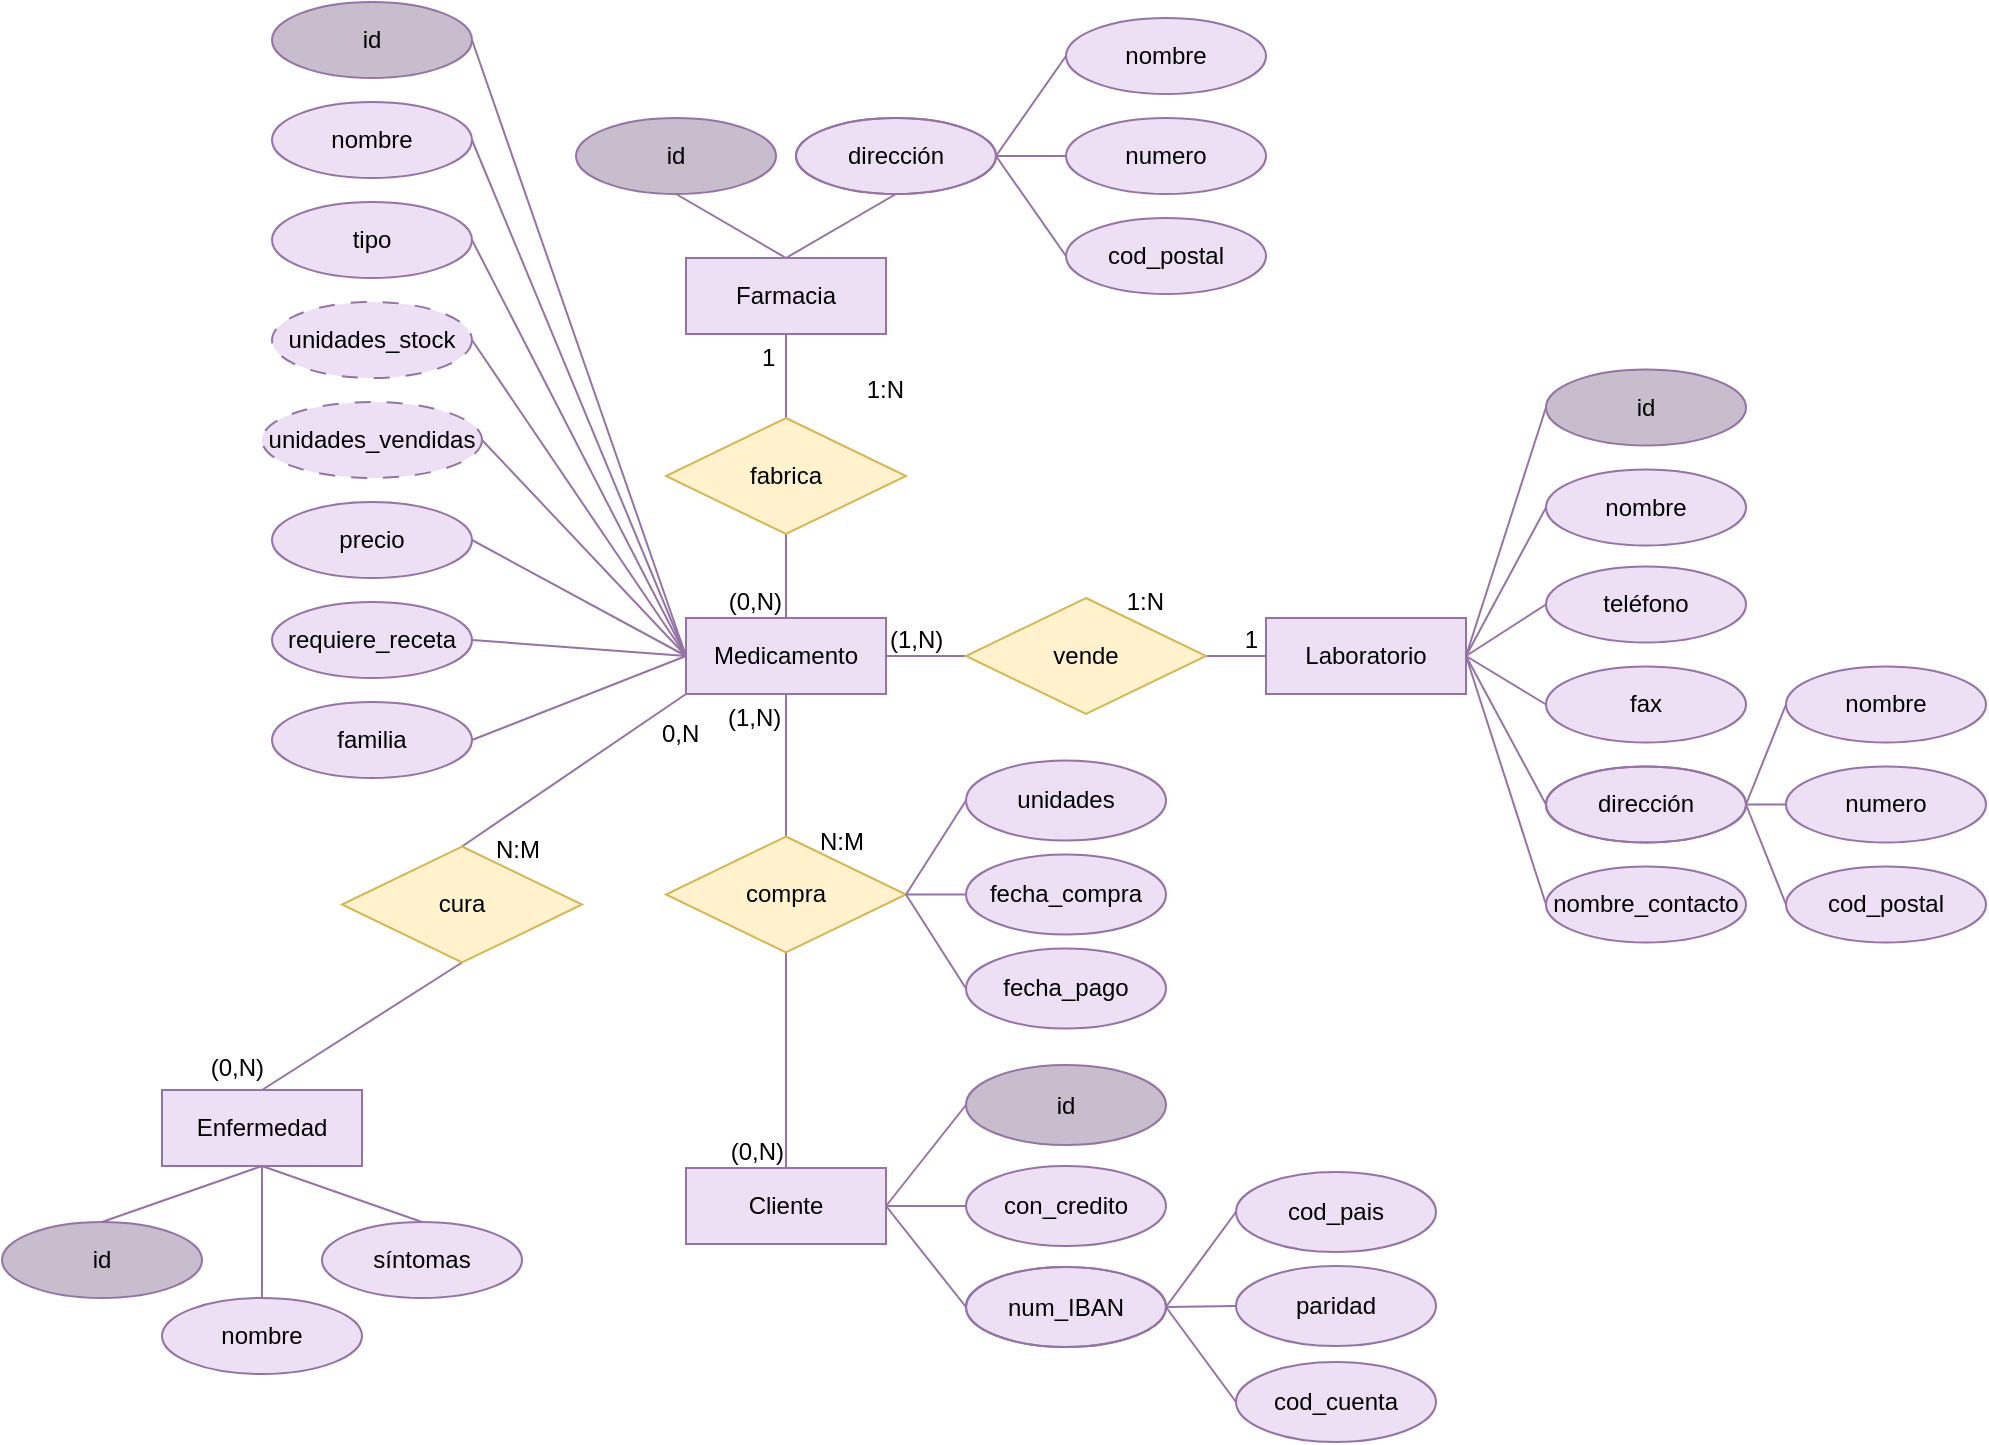 <mxfile version="28.1.2">
  <diagram name="Page-1" id="bK-8RyBisptcYDfP-3sL">
    <mxGraphModel dx="1188" dy="701" grid="1" gridSize="10" guides="1" tooltips="1" connect="1" arrows="1" fold="1" page="1" pageScale="1" pageWidth="1169" pageHeight="827" math="0" shadow="0">
      <root>
        <mxCell id="0" />
        <mxCell id="1" parent="0" />
        <mxCell id="WXJnhD6GPRWwHJao-meW-1" value="Medicamento" style="whiteSpace=wrap;html=1;align=center;fillColor=#EDE0F4;strokeColor=#9673a6;" parent="1" vertex="1">
          <mxGeometry x="352" y="358" width="100" height="38" as="geometry" />
        </mxCell>
        <mxCell id="WXJnhD6GPRWwHJao-meW-2" value="id" style="ellipse;whiteSpace=wrap;html=1;align=center;fillColor=#C8BDCD;strokeColor=#9673a6;" parent="1" vertex="1">
          <mxGeometry x="145" y="50" width="100" height="38" as="geometry" />
        </mxCell>
        <mxCell id="WXJnhD6GPRWwHJao-meW-3" value="nombre" style="ellipse;whiteSpace=wrap;html=1;align=center;fillColor=#EDE0F4;strokeColor=#9673a6;" parent="1" vertex="1">
          <mxGeometry x="145" y="100" width="100" height="38" as="geometry" />
        </mxCell>
        <mxCell id="WXJnhD6GPRWwHJao-meW-4" value="familia" style="ellipse;whiteSpace=wrap;html=1;align=center;fillColor=#EDE0F4;strokeColor=#9673a6;" parent="1" vertex="1">
          <mxGeometry x="145" y="400" width="100" height="38" as="geometry" />
        </mxCell>
        <mxCell id="WXJnhD6GPRWwHJao-meW-5" value="requiere_receta" style="ellipse;whiteSpace=wrap;html=1;align=center;fillColor=#EDE0F4;strokeColor=#9673a6;" parent="1" vertex="1">
          <mxGeometry x="145" y="350" width="100" height="38" as="geometry" />
        </mxCell>
        <mxCell id="WXJnhD6GPRWwHJao-meW-6" value="precio" style="ellipse;whiteSpace=wrap;html=1;align=center;fillColor=#EDE0F4;strokeColor=#9673a6;" parent="1" vertex="1">
          <mxGeometry x="145" y="300" width="100" height="38" as="geometry" />
        </mxCell>
        <mxCell id="WXJnhD6GPRWwHJao-meW-7" value="unidades_vendidas" style="ellipse;whiteSpace=wrap;html=1;align=center;fillColor=#EDE0F4;strokeColor=#9673a6;dashed=1;dashPattern=8 8;" parent="1" vertex="1">
          <mxGeometry x="140" y="250" width="110" height="38" as="geometry" />
        </mxCell>
        <mxCell id="WXJnhD6GPRWwHJao-meW-8" value="unidades_stock" style="ellipse;whiteSpace=wrap;html=1;align=center;dashed=1;dashPattern=8 8;fillColor=#EDE0F4;strokeColor=#9673a6;" parent="1" vertex="1">
          <mxGeometry x="145" y="200" width="100" height="38" as="geometry" />
        </mxCell>
        <mxCell id="WXJnhD6GPRWwHJao-meW-9" value="tipo" style="ellipse;whiteSpace=wrap;html=1;align=center;fillColor=#EDE0F4;strokeColor=#9673a6;" parent="1" vertex="1">
          <mxGeometry x="145" y="150" width="100" height="38" as="geometry" />
        </mxCell>
        <mxCell id="WXJnhD6GPRWwHJao-meW-11" value="" style="endArrow=none;html=1;rounded=0;entryX=0;entryY=0.5;entryDx=0;entryDy=0;exitX=1;exitY=0.5;exitDx=0;exitDy=0;labelBorderColor=none;strokeColor=#9673A6;" parent="1" source="WXJnhD6GPRWwHJao-meW-2" target="WXJnhD6GPRWwHJao-meW-1" edge="1">
          <mxGeometry relative="1" as="geometry">
            <mxPoint x="302" y="218" as="sourcePoint" />
            <mxPoint x="462" y="218" as="targetPoint" />
          </mxGeometry>
        </mxCell>
        <mxCell id="WXJnhD6GPRWwHJao-meW-12" value="" style="endArrow=none;html=1;rounded=0;entryX=0;entryY=0.5;entryDx=0;entryDy=0;exitX=1;exitY=0.5;exitDx=0;exitDy=0;labelBorderColor=none;strokeColor=#9673A6;" parent="1" source="WXJnhD6GPRWwHJao-meW-3" target="WXJnhD6GPRWwHJao-meW-1" edge="1">
          <mxGeometry relative="1" as="geometry">
            <mxPoint x="292" y="248" as="sourcePoint" />
            <mxPoint x="342" y="408" as="targetPoint" />
          </mxGeometry>
        </mxCell>
        <mxCell id="WXJnhD6GPRWwHJao-meW-13" value="" style="endArrow=none;html=1;rounded=0;entryX=1;entryY=0.5;entryDx=0;entryDy=0;exitX=0;exitY=0.5;exitDx=0;exitDy=0;labelBorderColor=none;strokeColor=#9673A6;" parent="1" source="WXJnhD6GPRWwHJao-meW-1" target="WXJnhD6GPRWwHJao-meW-9" edge="1">
          <mxGeometry relative="1" as="geometry">
            <mxPoint x="332" y="498" as="sourcePoint" />
            <mxPoint x="412" y="648" as="targetPoint" />
          </mxGeometry>
        </mxCell>
        <mxCell id="WXJnhD6GPRWwHJao-meW-14" value="" style="endArrow=none;html=1;rounded=0;entryX=1;entryY=0.5;entryDx=0;entryDy=0;exitX=0;exitY=0.5;exitDx=0;exitDy=0;labelBorderColor=none;strokeColor=#9673A6;" parent="1" source="WXJnhD6GPRWwHJao-meW-1" target="WXJnhD6GPRWwHJao-meW-8" edge="1">
          <mxGeometry relative="1" as="geometry">
            <mxPoint x="332" y="508" as="sourcePoint" />
            <mxPoint x="412" y="658" as="targetPoint" />
          </mxGeometry>
        </mxCell>
        <mxCell id="WXJnhD6GPRWwHJao-meW-15" value="" style="endArrow=none;html=1;rounded=0;entryX=1;entryY=0.5;entryDx=0;entryDy=0;exitX=0;exitY=0.5;exitDx=0;exitDy=0;labelBorderColor=none;strokeColor=#9673A6;" parent="1" source="WXJnhD6GPRWwHJao-meW-1" target="WXJnhD6GPRWwHJao-meW-7" edge="1">
          <mxGeometry relative="1" as="geometry">
            <mxPoint x="332" y="518" as="sourcePoint" />
            <mxPoint x="412" y="668" as="targetPoint" />
          </mxGeometry>
        </mxCell>
        <mxCell id="WXJnhD6GPRWwHJao-meW-16" value="" style="endArrow=none;html=1;rounded=0;entryX=1;entryY=0.5;entryDx=0;entryDy=0;exitX=0;exitY=0.5;exitDx=0;exitDy=0;labelBorderColor=none;strokeColor=#9673A6;" parent="1" source="WXJnhD6GPRWwHJao-meW-1" target="WXJnhD6GPRWwHJao-meW-6" edge="1">
          <mxGeometry relative="1" as="geometry">
            <mxPoint x="332" y="528" as="sourcePoint" />
            <mxPoint x="412" y="678" as="targetPoint" />
          </mxGeometry>
        </mxCell>
        <mxCell id="WXJnhD6GPRWwHJao-meW-17" value="" style="endArrow=none;html=1;rounded=0;entryX=1;entryY=0.5;entryDx=0;entryDy=0;exitX=0;exitY=0.5;exitDx=0;exitDy=0;labelBorderColor=none;strokeColor=#9673A6;" parent="1" source="WXJnhD6GPRWwHJao-meW-1" target="WXJnhD6GPRWwHJao-meW-5" edge="1">
          <mxGeometry relative="1" as="geometry">
            <mxPoint x="332" y="538" as="sourcePoint" />
            <mxPoint x="412" y="688" as="targetPoint" />
          </mxGeometry>
        </mxCell>
        <mxCell id="WXJnhD6GPRWwHJao-meW-18" value="" style="endArrow=none;html=1;rounded=0;entryX=1;entryY=0.5;entryDx=0;entryDy=0;exitX=0;exitY=0.5;exitDx=0;exitDy=0;labelBorderColor=none;strokeColor=#9673A6;" parent="1" source="WXJnhD6GPRWwHJao-meW-1" target="WXJnhD6GPRWwHJao-meW-4" edge="1">
          <mxGeometry relative="1" as="geometry">
            <mxPoint x="332" y="548" as="sourcePoint" />
            <mxPoint x="412" y="698" as="targetPoint" />
          </mxGeometry>
        </mxCell>
        <mxCell id="WXJnhD6GPRWwHJao-meW-20" value="Laboratorio" style="whiteSpace=wrap;html=1;align=center;fillColor=#EDE0F4;strokeColor=#9673a6;" parent="1" vertex="1">
          <mxGeometry x="642" y="358" width="100" height="38" as="geometry" />
        </mxCell>
        <mxCell id="WXJnhD6GPRWwHJao-meW-23" value="" style="endArrow=none;html=1;rounded=0;exitX=1;exitY=0.5;exitDx=0;exitDy=0;entryX=0;entryY=0.5;entryDx=0;entryDy=0;labelBorderColor=none;strokeColor=#9673A6;" parent="1" source="WXJnhD6GPRWwHJao-meW-26" target="WXJnhD6GPRWwHJao-meW-20" edge="1">
          <mxGeometry relative="1" as="geometry">
            <mxPoint x="482" y="418" as="sourcePoint" />
            <mxPoint x="642" y="418" as="targetPoint" />
          </mxGeometry>
        </mxCell>
        <mxCell id="WXJnhD6GPRWwHJao-meW-25" value="1" style="resizable=0;html=1;whiteSpace=wrap;align=right;verticalAlign=bottom;" parent="WXJnhD6GPRWwHJao-meW-23" connectable="0" vertex="1">
          <mxGeometry x="1" relative="1" as="geometry">
            <mxPoint x="-3" as="offset" />
          </mxGeometry>
        </mxCell>
        <mxCell id="WXJnhD6GPRWwHJao-meW-27" value="" style="endArrow=none;html=1;rounded=0;exitX=1;exitY=0.5;exitDx=0;exitDy=0;entryX=0;entryY=0.5;entryDx=0;entryDy=0;labelBorderColor=none;strokeColor=#9673A6;" parent="1" source="WXJnhD6GPRWwHJao-meW-1" target="WXJnhD6GPRWwHJao-meW-26" edge="1">
          <mxGeometry relative="1" as="geometry">
            <mxPoint x="452" y="378" as="sourcePoint" />
            <mxPoint x="642" y="378" as="targetPoint" />
          </mxGeometry>
        </mxCell>
        <mxCell id="WXJnhD6GPRWwHJao-meW-28" value="(1,N)" style="resizable=0;html=1;whiteSpace=wrap;align=left;verticalAlign=bottom;" parent="WXJnhD6GPRWwHJao-meW-27" connectable="0" vertex="1">
          <mxGeometry x="-1" relative="1" as="geometry" />
        </mxCell>
        <mxCell id="WXJnhD6GPRWwHJao-meW-26" value="vende" style="shape=rhombus;perimeter=rhombusPerimeter;whiteSpace=wrap;html=1;align=center;fillColor=#fff2cc;strokeColor=#d6b656;" parent="1" vertex="1">
          <mxGeometry x="492" y="348" width="120" height="58" as="geometry" />
        </mxCell>
        <mxCell id="WXJnhD6GPRWwHJao-meW-30" value="Farmacia" style="whiteSpace=wrap;html=1;align=center;fillColor=#EDE0F4;strokeColor=#9673a6;" parent="1" vertex="1">
          <mxGeometry x="352" y="178" width="100" height="38" as="geometry" />
        </mxCell>
        <mxCell id="WXJnhD6GPRWwHJao-meW-31" value="" style="endArrow=none;html=1;rounded=0;exitX=0.5;exitY=1;exitDx=0;exitDy=0;entryX=0.5;entryY=0;entryDx=0;entryDy=0;labelBorderColor=none;strokeColor=#9673A6;" parent="1" source="WXJnhD6GPRWwHJao-meW-34" target="WXJnhD6GPRWwHJao-meW-1" edge="1">
          <mxGeometry relative="1" as="geometry">
            <mxPoint x="382" y="368" as="sourcePoint" />
            <mxPoint x="542" y="368" as="targetPoint" />
          </mxGeometry>
        </mxCell>
        <mxCell id="WXJnhD6GPRWwHJao-meW-33" value="(0,N)" style="resizable=0;html=1;whiteSpace=wrap;align=right;verticalAlign=bottom;" parent="WXJnhD6GPRWwHJao-meW-31" connectable="0" vertex="1">
          <mxGeometry x="1" relative="1" as="geometry">
            <mxPoint x="-1" as="offset" />
          </mxGeometry>
        </mxCell>
        <mxCell id="WXJnhD6GPRWwHJao-meW-35" value="" style="endArrow=none;html=1;rounded=0;exitX=0.5;exitY=1;exitDx=0;exitDy=0;entryX=0.5;entryY=0;entryDx=0;entryDy=0;labelBorderColor=none;strokeColor=#9673A6;" parent="1" source="WXJnhD6GPRWwHJao-meW-30" target="WXJnhD6GPRWwHJao-meW-34" edge="1">
          <mxGeometry relative="1" as="geometry">
            <mxPoint x="402" y="178" as="sourcePoint" />
            <mxPoint x="402" y="358" as="targetPoint" />
          </mxGeometry>
        </mxCell>
        <mxCell id="WXJnhD6GPRWwHJao-meW-36" value="1" style="resizable=0;html=1;whiteSpace=wrap;align=left;verticalAlign=bottom;" parent="WXJnhD6GPRWwHJao-meW-35" connectable="0" vertex="1">
          <mxGeometry x="-1" relative="1" as="geometry">
            <mxPoint x="-14" y="20" as="offset" />
          </mxGeometry>
        </mxCell>
        <mxCell id="WXJnhD6GPRWwHJao-meW-34" value="fabrica" style="shape=rhombus;perimeter=rhombusPerimeter;whiteSpace=wrap;html=1;align=center;fillColor=#fff2cc;strokeColor=#d6b656;" parent="1" vertex="1">
          <mxGeometry x="342" y="258" width="120" height="58" as="geometry" />
        </mxCell>
        <mxCell id="WXJnhD6GPRWwHJao-meW-38" value="id" style="ellipse;whiteSpace=wrap;html=1;align=center;fillColor=#C8BDCD;strokeColor=#9673a6;" parent="1" vertex="1">
          <mxGeometry x="297" y="108" width="100" height="38" as="geometry" />
        </mxCell>
        <mxCell id="WXJnhD6GPRWwHJao-meW-39" value="" style="endArrow=none;html=1;rounded=0;exitX=0.5;exitY=1;exitDx=0;exitDy=0;entryX=0.5;entryY=0;entryDx=0;entryDy=0;labelBorderColor=none;strokeColor=#9673A6;" parent="1" source="WXJnhD6GPRWwHJao-meW-38" target="WXJnhD6GPRWwHJao-meW-30" edge="1">
          <mxGeometry relative="1" as="geometry">
            <mxPoint x="292" y="248" as="sourcePoint" />
            <mxPoint x="392" y="158" as="targetPoint" />
          </mxGeometry>
        </mxCell>
        <mxCell id="WXJnhD6GPRWwHJao-meW-41" value="dirección" style="ellipse;shape=doubleEllipse;margin=0;whiteSpace=wrap;html=1;align=center;fillColor=#EDE0F4;strokeColor=#9673a6;" parent="1" vertex="1">
          <mxGeometry x="407" y="108" width="100" height="38" as="geometry" />
        </mxCell>
        <mxCell id="WXJnhD6GPRWwHJao-meW-44" value="nombre" style="ellipse;whiteSpace=wrap;html=1;align=center;fillColor=#EDE0F4;strokeColor=#9673a6;" parent="1" vertex="1">
          <mxGeometry x="542" y="58" width="100" height="38" as="geometry" />
        </mxCell>
        <mxCell id="WXJnhD6GPRWwHJao-meW-45" value="numero" style="ellipse;whiteSpace=wrap;html=1;align=center;fillColor=#EDE0F4;strokeColor=#9673a6;" parent="1" vertex="1">
          <mxGeometry x="542" y="108" width="100" height="38" as="geometry" />
        </mxCell>
        <mxCell id="WXJnhD6GPRWwHJao-meW-46" value="cod_postal" style="ellipse;whiteSpace=wrap;html=1;align=center;fillColor=#EDE0F4;strokeColor=#9673a6;" parent="1" vertex="1">
          <mxGeometry x="542" y="158" width="100" height="38" as="geometry" />
        </mxCell>
        <mxCell id="WXJnhD6GPRWwHJao-meW-48" value="" style="endArrow=none;html=1;rounded=0;entryX=1;entryY=0.5;entryDx=0;entryDy=0;exitX=0;exitY=0.5;exitDx=0;exitDy=0;labelBorderColor=none;strokeColor=#9673A6;" parent="1" source="WXJnhD6GPRWwHJao-meW-44" target="WXJnhD6GPRWwHJao-meW-41" edge="1">
          <mxGeometry relative="1" as="geometry">
            <mxPoint x="542" y="143" as="sourcePoint" />
            <mxPoint x="482" y="273" as="targetPoint" />
          </mxGeometry>
        </mxCell>
        <mxCell id="WXJnhD6GPRWwHJao-meW-49" value="" style="endArrow=none;html=1;rounded=0;entryX=1;entryY=0.5;entryDx=0;entryDy=0;exitX=0;exitY=0.5;exitDx=0;exitDy=0;labelBorderColor=none;strokeColor=#9673A6;" parent="1" source="WXJnhD6GPRWwHJao-meW-45" target="WXJnhD6GPRWwHJao-meW-41" edge="1">
          <mxGeometry relative="1" as="geometry">
            <mxPoint x="612" y="128" as="sourcePoint" />
            <mxPoint x="552" y="258" as="targetPoint" />
          </mxGeometry>
        </mxCell>
        <mxCell id="WXJnhD6GPRWwHJao-meW-50" value="" style="endArrow=none;html=1;rounded=0;entryX=1;entryY=0.5;entryDx=0;entryDy=0;exitX=0;exitY=0.5;exitDx=0;exitDy=0;labelBorderColor=none;strokeColor=#9673A6;" parent="1" source="WXJnhD6GPRWwHJao-meW-46" target="WXJnhD6GPRWwHJao-meW-41" edge="1">
          <mxGeometry relative="1" as="geometry">
            <mxPoint x="622" y="128" as="sourcePoint" />
            <mxPoint x="562" y="258" as="targetPoint" />
          </mxGeometry>
        </mxCell>
        <mxCell id="WXJnhD6GPRWwHJao-meW-51" value="" style="endArrow=none;html=1;rounded=0;entryX=0.5;entryY=1;entryDx=0;entryDy=0;exitX=0.5;exitY=0;exitDx=0;exitDy=0;labelBorderColor=none;strokeColor=#9673A6;" parent="1" source="WXJnhD6GPRWwHJao-meW-30" target="WXJnhD6GPRWwHJao-meW-41" edge="1">
          <mxGeometry relative="1" as="geometry">
            <mxPoint x="512" y="278" as="sourcePoint" />
            <mxPoint x="482" y="198" as="targetPoint" />
          </mxGeometry>
        </mxCell>
        <mxCell id="WXJnhD6GPRWwHJao-meW-71" value="Cliente" style="whiteSpace=wrap;html=1;align=center;fillColor=#EDE0F4;strokeColor=#9673a6;" parent="1" vertex="1">
          <mxGeometry x="352" y="633" width="100" height="38" as="geometry" />
        </mxCell>
        <mxCell id="WXJnhD6GPRWwHJao-meW-72" value="" style="endArrow=none;html=1;rounded=0;exitX=0.5;exitY=1;exitDx=0;exitDy=0;entryX=0.5;entryY=0;entryDx=0;entryDy=0;labelBorderColor=none;strokeColor=#9673A6;" parent="1" source="WXJnhD6GPRWwHJao-meW-77" target="WXJnhD6GPRWwHJao-meW-71" edge="1">
          <mxGeometry relative="1" as="geometry">
            <mxPoint x="412" y="450" as="sourcePoint" />
            <mxPoint x="572" y="450" as="targetPoint" />
          </mxGeometry>
        </mxCell>
        <mxCell id="WXJnhD6GPRWwHJao-meW-74" value="(0,N)" style="resizable=0;html=1;whiteSpace=wrap;align=right;verticalAlign=bottom;" parent="WXJnhD6GPRWwHJao-meW-72" connectable="0" vertex="1">
          <mxGeometry x="1" relative="1" as="geometry" />
        </mxCell>
        <mxCell id="WXJnhD6GPRWwHJao-meW-78" value="" style="endArrow=none;html=1;rounded=0;exitX=0.5;exitY=1;exitDx=0;exitDy=0;entryX=0.5;entryY=0;entryDx=0;entryDy=0;labelBorderColor=none;strokeColor=#9673A6;" parent="1" source="WXJnhD6GPRWwHJao-meW-1" target="WXJnhD6GPRWwHJao-meW-77" edge="1">
          <mxGeometry relative="1" as="geometry">
            <mxPoint x="402" y="413.0" as="sourcePoint" />
            <mxPoint x="402" y="595" as="targetPoint" />
          </mxGeometry>
        </mxCell>
        <mxCell id="WXJnhD6GPRWwHJao-meW-79" value="(1,N)" style="resizable=0;html=1;whiteSpace=wrap;align=left;verticalAlign=bottom;" parent="WXJnhD6GPRWwHJao-meW-78" connectable="0" vertex="1">
          <mxGeometry x="-1" relative="1" as="geometry">
            <mxPoint x="-31" y="20" as="offset" />
          </mxGeometry>
        </mxCell>
        <mxCell id="WXJnhD6GPRWwHJao-meW-77" value="compra" style="shape=rhombus;perimeter=rhombusPerimeter;whiteSpace=wrap;html=1;align=center;portConstraintRotation=0;metaEdit=0;fillColor=#fff2cc;strokeColor=#d6b656;" parent="1" vertex="1">
          <mxGeometry x="342" y="467.25" width="120" height="58" as="geometry" />
        </mxCell>
        <mxCell id="WXJnhD6GPRWwHJao-meW-81" value="dirección" style="ellipse;shape=doubleEllipse;margin=0;whiteSpace=wrap;html=1;align=center;fillColor=#EDE0F4;strokeColor=#9673A6;" parent="1" vertex="1">
          <mxGeometry x="782" y="432.25" width="100" height="38" as="geometry" />
        </mxCell>
        <mxCell id="WXJnhD6GPRWwHJao-meW-83" value="nombre" style="ellipse;whiteSpace=wrap;html=1;align=center;fillColor=#EDE0F4;strokeColor=#9673a6;" parent="1" vertex="1">
          <mxGeometry x="902" y="382.25" width="100" height="38" as="geometry" />
        </mxCell>
        <mxCell id="WXJnhD6GPRWwHJao-meW-84" value="numero" style="ellipse;whiteSpace=wrap;html=1;align=center;fillColor=#EDE0F4;strokeColor=#9673a6;" parent="1" vertex="1">
          <mxGeometry x="902" y="432.25" width="100" height="38" as="geometry" />
        </mxCell>
        <mxCell id="WXJnhD6GPRWwHJao-meW-85" value="cod_postal" style="ellipse;whiteSpace=wrap;html=1;align=center;fillColor=#EDE0F4;strokeColor=#9673a6;" parent="1" vertex="1">
          <mxGeometry x="902" y="482.25" width="100" height="38" as="geometry" />
        </mxCell>
        <mxCell id="WXJnhD6GPRWwHJao-meW-87" value="" style="endArrow=none;html=1;rounded=0;entryX=1;entryY=0.5;entryDx=0;entryDy=0;exitX=0;exitY=0.5;exitDx=0;exitDy=0;labelBorderColor=none;strokeColor=#9673A6;" parent="1" source="WXJnhD6GPRWwHJao-meW-83" target="WXJnhD6GPRWwHJao-meW-81" edge="1">
          <mxGeometry relative="1" as="geometry">
            <mxPoint x="892" y="457.25" as="sourcePoint" />
            <mxPoint x="832" y="587.25" as="targetPoint" />
          </mxGeometry>
        </mxCell>
        <mxCell id="WXJnhD6GPRWwHJao-meW-88" value="" style="endArrow=none;html=1;rounded=0;entryX=1;entryY=0.5;entryDx=0;entryDy=0;exitX=0;exitY=0.5;exitDx=0;exitDy=0;labelBorderColor=none;strokeColor=#9673A6;" parent="1" source="WXJnhD6GPRWwHJao-meW-84" target="WXJnhD6GPRWwHJao-meW-81" edge="1">
          <mxGeometry relative="1" as="geometry">
            <mxPoint x="962" y="442.25" as="sourcePoint" />
            <mxPoint x="902" y="572.25" as="targetPoint" />
          </mxGeometry>
        </mxCell>
        <mxCell id="WXJnhD6GPRWwHJao-meW-89" value="" style="endArrow=none;html=1;rounded=0;entryX=1;entryY=0.5;entryDx=0;entryDy=0;exitX=0;exitY=0.5;exitDx=0;exitDy=0;labelBorderColor=none;strokeColor=#9673A6;" parent="1" source="WXJnhD6GPRWwHJao-meW-85" target="WXJnhD6GPRWwHJao-meW-81" edge="1">
          <mxGeometry relative="1" as="geometry">
            <mxPoint x="972" y="442.25" as="sourcePoint" />
            <mxPoint x="912" y="572.25" as="targetPoint" />
          </mxGeometry>
        </mxCell>
        <mxCell id="WXJnhD6GPRWwHJao-meW-90" value="" style="endArrow=none;html=1;rounded=0;entryX=0;entryY=0.5;entryDx=0;entryDy=0;exitX=1;exitY=0.5;exitDx=0;exitDy=0;labelBorderColor=none;strokeColor=#9673A6;" parent="1" source="WXJnhD6GPRWwHJao-meW-20" target="WXJnhD6GPRWwHJao-meW-81" edge="1">
          <mxGeometry relative="1" as="geometry">
            <mxPoint x="772" y="328" as="sourcePoint" />
            <mxPoint x="852" y="348" as="targetPoint" />
          </mxGeometry>
        </mxCell>
        <mxCell id="WXJnhD6GPRWwHJao-meW-91" value="teléfono" style="ellipse;whiteSpace=wrap;html=1;align=center;fillColor=#EDE0F4;strokeColor=#9673a6;" parent="1" vertex="1">
          <mxGeometry x="782" y="332.25" width="100" height="38" as="geometry" />
        </mxCell>
        <mxCell id="WXJnhD6GPRWwHJao-meW-92" value="id" style="ellipse;whiteSpace=wrap;html=1;align=center;fillColor=#C8BDCD;strokeColor=#9673a6;" parent="1" vertex="1">
          <mxGeometry x="782" y="233.75" width="100" height="38" as="geometry" />
        </mxCell>
        <mxCell id="WXJnhD6GPRWwHJao-meW-93" value="nombre" style="ellipse;whiteSpace=wrap;html=1;align=center;fillColor=#EDE0F4;strokeColor=#9673a6;" parent="1" vertex="1">
          <mxGeometry x="782" y="283.75" width="100" height="38" as="geometry" />
        </mxCell>
        <mxCell id="WXJnhD6GPRWwHJao-meW-96" value="" style="endArrow=none;html=1;rounded=0;entryX=0;entryY=0.5;entryDx=0;entryDy=0;exitX=1;exitY=0.5;exitDx=0;exitDy=0;labelBorderColor=none;strokeColor=#9673A6;" parent="1" source="WXJnhD6GPRWwHJao-meW-20" target="WXJnhD6GPRWwHJao-meW-91" edge="1">
          <mxGeometry relative="1" as="geometry">
            <mxPoint x="772" y="468" as="sourcePoint" />
            <mxPoint x="822" y="378" as="targetPoint" />
          </mxGeometry>
        </mxCell>
        <mxCell id="WXJnhD6GPRWwHJao-meW-97" value="fax" style="ellipse;whiteSpace=wrap;html=1;align=center;fillColor=#EDE0F4;strokeColor=#9673a6;" parent="1" vertex="1">
          <mxGeometry x="782" y="382.25" width="100" height="38" as="geometry" />
        </mxCell>
        <mxCell id="WXJnhD6GPRWwHJao-meW-98" value="" style="endArrow=none;html=1;rounded=0;entryX=0;entryY=0.5;entryDx=0;entryDy=0;exitX=1;exitY=0.5;exitDx=0;exitDy=0;labelBorderColor=none;strokeColor=#9673A6;" parent="1" source="WXJnhD6GPRWwHJao-meW-20" target="WXJnhD6GPRWwHJao-meW-97" edge="1">
          <mxGeometry relative="1" as="geometry">
            <mxPoint x="972" y="498" as="sourcePoint" />
            <mxPoint x="1052" y="498" as="targetPoint" />
          </mxGeometry>
        </mxCell>
        <mxCell id="WXJnhD6GPRWwHJao-meW-99" value="nombre_contacto" style="ellipse;whiteSpace=wrap;html=1;align=center;fillColor=#EDE0F4;strokeColor=#9673a6;" parent="1" vertex="1">
          <mxGeometry x="782" y="482.25" width="100" height="38" as="geometry" />
        </mxCell>
        <mxCell id="WXJnhD6GPRWwHJao-meW-100" value="" style="endArrow=none;html=1;rounded=0;entryX=0;entryY=0.5;entryDx=0;entryDy=0;exitX=1;exitY=0.5;exitDx=0;exitDy=0;labelBorderColor=none;strokeColor=#9673A6;" parent="1" source="WXJnhD6GPRWwHJao-meW-20" target="WXJnhD6GPRWwHJao-meW-99" edge="1">
          <mxGeometry relative="1" as="geometry">
            <mxPoint x="1092" y="498" as="sourcePoint" />
            <mxPoint x="1172" y="498" as="targetPoint" />
          </mxGeometry>
        </mxCell>
        <mxCell id="exFLkjnAaO6eVQcW3pQ7-4" value="id" style="ellipse;whiteSpace=wrap;html=1;align=center;fillColor=#C8BDCD;strokeColor=#9673a6;" parent="1" vertex="1">
          <mxGeometry x="492" y="581.5" width="100" height="40" as="geometry" />
        </mxCell>
        <mxCell id="exFLkjnAaO6eVQcW3pQ7-6" value="con_credito" style="ellipse;whiteSpace=wrap;html=1;align=center;fillColor=#EDE0F4;strokeColor=#9673a6;" parent="1" vertex="1">
          <mxGeometry x="492" y="632" width="100" height="40" as="geometry" />
        </mxCell>
        <mxCell id="exFLkjnAaO6eVQcW3pQ7-7" value="" style="endArrow=none;html=1;rounded=0;exitX=1;exitY=0.5;exitDx=0;exitDy=0;entryX=0;entryY=0.5;entryDx=0;entryDy=0;labelBorderColor=none;strokeColor=#9673A6;" parent="1" source="WXJnhD6GPRWwHJao-meW-71" target="exFLkjnAaO6eVQcW3pQ7-4" edge="1">
          <mxGeometry relative="1" as="geometry">
            <mxPoint x="382" y="633" as="sourcePoint" />
            <mxPoint x="542" y="633" as="targetPoint" />
          </mxGeometry>
        </mxCell>
        <mxCell id="exFLkjnAaO6eVQcW3pQ7-8" value="" style="endArrow=none;html=1;rounded=0;exitX=1;exitY=0.5;exitDx=0;exitDy=0;entryX=0;entryY=0.5;entryDx=0;entryDy=0;labelBorderColor=none;strokeColor=#9673A6;" parent="1" source="WXJnhD6GPRWwHJao-meW-71" target="exFLkjnAaO6eVQcW3pQ7-10" edge="1">
          <mxGeometry relative="1" as="geometry">
            <mxPoint x="462" y="763" as="sourcePoint" />
            <mxPoint x="502" y="702" as="targetPoint" />
          </mxGeometry>
        </mxCell>
        <mxCell id="exFLkjnAaO6eVQcW3pQ7-9" value="" style="endArrow=none;html=1;rounded=0;exitX=1;exitY=0.5;exitDx=0;exitDy=0;entryX=0;entryY=0.5;entryDx=0;entryDy=0;labelBorderColor=none;strokeColor=#9673A6;" parent="1" source="WXJnhD6GPRWwHJao-meW-71" target="exFLkjnAaO6eVQcW3pQ7-6" edge="1">
          <mxGeometry relative="1" as="geometry">
            <mxPoint x="462" y="763" as="sourcePoint" />
            <mxPoint x="512" y="713" as="targetPoint" />
          </mxGeometry>
        </mxCell>
        <mxCell id="exFLkjnAaO6eVQcW3pQ7-10" value="num_IBAN" style="ellipse;shape=doubleEllipse;margin=0;whiteSpace=wrap;html=1;align=center;fillColor=#EDE0F4;strokeColor=#9673a6;" parent="1" vertex="1">
          <mxGeometry x="492" y="682.5" width="100" height="40" as="geometry" />
        </mxCell>
        <mxCell id="exFLkjnAaO6eVQcW3pQ7-11" value="" style="endArrow=none;html=1;rounded=0;entryX=0;entryY=0.5;entryDx=0;entryDy=0;exitX=1;exitY=0.5;exitDx=0;exitDy=0;labelBorderColor=none;strokeColor=#9673A6;" parent="1" source="WXJnhD6GPRWwHJao-meW-20" target="WXJnhD6GPRWwHJao-meW-93" edge="1">
          <mxGeometry relative="1" as="geometry">
            <mxPoint x="792" y="420" as="sourcePoint" />
            <mxPoint x="842" y="328" as="targetPoint" />
          </mxGeometry>
        </mxCell>
        <mxCell id="exFLkjnAaO6eVQcW3pQ7-12" value="" style="endArrow=none;html=1;rounded=0;entryX=0;entryY=0.5;entryDx=0;entryDy=0;exitX=1;exitY=0.5;exitDx=0;exitDy=0;labelBorderColor=none;strokeColor=#9673A6;" parent="1" source="WXJnhD6GPRWwHJao-meW-20" target="WXJnhD6GPRWwHJao-meW-92" edge="1">
          <mxGeometry relative="1" as="geometry">
            <mxPoint x="792" y="420" as="sourcePoint" />
            <mxPoint x="842" y="328" as="targetPoint" />
          </mxGeometry>
        </mxCell>
        <mxCell id="exFLkjnAaO6eVQcW3pQ7-15" value="cod_pais" style="ellipse;whiteSpace=wrap;html=1;align=center;fillColor=#EDE0F4;strokeColor=#9673a6;" parent="1" vertex="1">
          <mxGeometry x="627" y="635" width="100" height="40" as="geometry" />
        </mxCell>
        <mxCell id="exFLkjnAaO6eVQcW3pQ7-17" value="" style="endArrow=none;html=1;rounded=0;exitX=1;exitY=0.5;exitDx=0;exitDy=0;entryX=0;entryY=0.5;entryDx=0;entryDy=0;labelBorderColor=none;strokeColor=#9673A6;" parent="1" source="exFLkjnAaO6eVQcW3pQ7-10" target="exFLkjnAaO6eVQcW3pQ7-15" edge="1">
          <mxGeometry relative="1" as="geometry">
            <mxPoint x="622" y="678" as="sourcePoint" />
            <mxPoint x="682" y="739" as="targetPoint" />
          </mxGeometry>
        </mxCell>
        <mxCell id="exFLkjnAaO6eVQcW3pQ7-18" value="paridad" style="ellipse;whiteSpace=wrap;html=1;align=center;fillColor=#EDE0F4;strokeColor=#9673a6;" parent="1" vertex="1">
          <mxGeometry x="627" y="682" width="100" height="40" as="geometry" />
        </mxCell>
        <mxCell id="exFLkjnAaO6eVQcW3pQ7-19" value="cod_cuenta" style="ellipse;whiteSpace=wrap;html=1;align=center;fillColor=#EDE0F4;strokeColor=#9673a6;" parent="1" vertex="1">
          <mxGeometry x="627" y="730" width="100" height="40" as="geometry" />
        </mxCell>
        <mxCell id="exFLkjnAaO6eVQcW3pQ7-20" value="" style="endArrow=none;html=1;rounded=0;exitX=1;exitY=0.5;exitDx=0;exitDy=0;entryX=0;entryY=0.5;entryDx=0;entryDy=0;labelBorderColor=none;strokeColor=#9673A6;" parent="1" source="exFLkjnAaO6eVQcW3pQ7-10" target="exFLkjnAaO6eVQcW3pQ7-18" edge="1">
          <mxGeometry relative="1" as="geometry">
            <mxPoint x="602" y="863" as="sourcePoint" />
            <mxPoint x="692" y="844" as="targetPoint" />
          </mxGeometry>
        </mxCell>
        <mxCell id="exFLkjnAaO6eVQcW3pQ7-21" value="" style="endArrow=none;html=1;rounded=0;exitX=1;exitY=0.5;exitDx=0;exitDy=0;entryX=0;entryY=0.5;entryDx=0;entryDy=0;labelBorderColor=none;strokeColor=#9673A6;" parent="1" source="exFLkjnAaO6eVQcW3pQ7-10" target="exFLkjnAaO6eVQcW3pQ7-19" edge="1">
          <mxGeometry relative="1" as="geometry">
            <mxPoint x="602" y="863" as="sourcePoint" />
            <mxPoint x="662" y="924" as="targetPoint" />
          </mxGeometry>
        </mxCell>
        <mxCell id="exFLkjnAaO6eVQcW3pQ7-22" value="unidades" style="ellipse;whiteSpace=wrap;html=1;align=center;fillColor=#EDE0F4;strokeColor=#9673a6;" parent="1" vertex="1">
          <mxGeometry x="492" y="429.25" width="100" height="40" as="geometry" />
        </mxCell>
        <mxCell id="exFLkjnAaO6eVQcW3pQ7-23" value="" style="endArrow=none;html=1;rounded=0;exitX=1;exitY=0.5;exitDx=0;exitDy=0;entryX=0;entryY=0.5;entryDx=0;entryDy=0;labelBorderColor=none;strokeColor=#9673A6;" parent="1" source="WXJnhD6GPRWwHJao-meW-77" target="exFLkjnAaO6eVQcW3pQ7-22" edge="1">
          <mxGeometry relative="1" as="geometry">
            <mxPoint x="462" y="435" as="sourcePoint" />
            <mxPoint x="522" y="496" as="targetPoint" />
          </mxGeometry>
        </mxCell>
        <mxCell id="exFLkjnAaO6eVQcW3pQ7-24" value="fecha_compra" style="ellipse;whiteSpace=wrap;html=1;align=center;fillColor=#EDE0F4;strokeColor=#9673a6;" parent="1" vertex="1">
          <mxGeometry x="492" y="476.25" width="100" height="40" as="geometry" />
        </mxCell>
        <mxCell id="exFLkjnAaO6eVQcW3pQ7-25" value="" style="endArrow=none;html=1;rounded=0;exitX=1;exitY=0.5;exitDx=0;exitDy=0;entryX=0;entryY=0.5;entryDx=0;entryDy=0;labelBorderColor=none;strokeColor=#9673A6;" parent="1" source="WXJnhD6GPRWwHJao-meW-77" target="exFLkjnAaO6eVQcW3pQ7-24" edge="1">
          <mxGeometry relative="1" as="geometry">
            <mxPoint x="542" y="502" as="sourcePoint" />
            <mxPoint x="602" y="563" as="targetPoint" />
          </mxGeometry>
        </mxCell>
        <mxCell id="exFLkjnAaO6eVQcW3pQ7-26" value="fecha_pago" style="ellipse;whiteSpace=wrap;html=1;align=center;fillColor=#EDE0F4;strokeColor=#9673a6;" parent="1" vertex="1">
          <mxGeometry x="492" y="523.25" width="100" height="40" as="geometry" />
        </mxCell>
        <mxCell id="exFLkjnAaO6eVQcW3pQ7-27" value="" style="endArrow=none;html=1;rounded=0;exitX=1;exitY=0.5;exitDx=0;exitDy=0;entryX=0;entryY=0.5;entryDx=0;entryDy=0;labelBorderColor=none;strokeColor=#9673A6;" parent="1" source="WXJnhD6GPRWwHJao-meW-77" target="exFLkjnAaO6eVQcW3pQ7-26" edge="1">
          <mxGeometry relative="1" as="geometry">
            <mxPoint x="502" y="550" as="sourcePoint" />
            <mxPoint x="542" y="540" as="targetPoint" />
          </mxGeometry>
        </mxCell>
        <mxCell id="exFLkjnAaO6eVQcW3pQ7-28" value="1:N" style="resizable=0;html=1;whiteSpace=wrap;align=right;verticalAlign=bottom;" parent="1" connectable="0" vertex="1">
          <mxGeometry x="462" y="252" as="geometry" />
        </mxCell>
        <mxCell id="exFLkjnAaO6eVQcW3pQ7-29" value="1:N" style="resizable=0;html=1;whiteSpace=wrap;align=right;verticalAlign=bottom;" parent="1" connectable="0" vertex="1">
          <mxGeometry x="592" y="358" as="geometry" />
        </mxCell>
        <mxCell id="exFLkjnAaO6eVQcW3pQ7-30" value="N:M" style="resizable=0;html=1;whiteSpace=wrap;align=right;verticalAlign=bottom;labelBorderColor=none;" parent="1" connectable="0" vertex="1">
          <mxGeometry x="442" y="478" as="geometry" />
        </mxCell>
        <mxCell id="qlPYdMasirUigB1Dz66H-2" value="Enfermedad" style="whiteSpace=wrap;html=1;align=center;fillColor=#EDE0F4;strokeColor=#9673a6;" vertex="1" parent="1">
          <mxGeometry x="90" y="594" width="100" height="38" as="geometry" />
        </mxCell>
        <mxCell id="qlPYdMasirUigB1Dz66H-4" value="" style="endArrow=none;html=1;rounded=0;exitX=0;exitY=1;exitDx=0;exitDy=0;entryX=0.5;entryY=0;entryDx=0;entryDy=0;labelBorderColor=none;strokeColor=#9673A6;" edge="1" parent="1" source="WXJnhD6GPRWwHJao-meW-1" target="qlPYdMasirUigB1Dz66H-8">
          <mxGeometry relative="1" as="geometry">
            <mxPoint x="310" y="414" as="sourcePoint" />
            <mxPoint x="240" y="472.25" as="targetPoint" />
          </mxGeometry>
        </mxCell>
        <mxCell id="qlPYdMasirUigB1Dz66H-5" value="0,N" style="resizable=0;html=1;whiteSpace=wrap;align=left;verticalAlign=bottom;" connectable="0" vertex="1" parent="qlPYdMasirUigB1Dz66H-4">
          <mxGeometry x="-1" relative="1" as="geometry">
            <mxPoint x="-14" y="28" as="offset" />
          </mxGeometry>
        </mxCell>
        <mxCell id="qlPYdMasirUigB1Dz66H-6" value="" style="endArrow=none;html=1;rounded=0;exitX=0.5;exitY=1;exitDx=0;exitDy=0;entryX=0.5;entryY=0;entryDx=0;entryDy=0;labelBorderColor=none;strokeColor=#9673A6;" edge="1" parent="1" source="qlPYdMasirUigB1Dz66H-8" target="qlPYdMasirUigB1Dz66H-2">
          <mxGeometry relative="1" as="geometry">
            <mxPoint x="240" y="530.25" as="sourcePoint" />
            <mxPoint x="239.71" y="594" as="targetPoint" />
          </mxGeometry>
        </mxCell>
        <mxCell id="qlPYdMasirUigB1Dz66H-7" value="(0,N)" style="resizable=0;html=1;whiteSpace=wrap;align=right;verticalAlign=bottom;" connectable="0" vertex="1" parent="qlPYdMasirUigB1Dz66H-6">
          <mxGeometry x="1" relative="1" as="geometry">
            <mxPoint x="2" y="-2" as="offset" />
          </mxGeometry>
        </mxCell>
        <mxCell id="qlPYdMasirUigB1Dz66H-8" value="cura" style="shape=rhombus;perimeter=rhombusPerimeter;whiteSpace=wrap;html=1;align=center;portConstraintRotation=0;metaEdit=0;fillColor=#fff2cc;strokeColor=#d6b656;" vertex="1" parent="1">
          <mxGeometry x="180" y="472.25" width="120" height="58" as="geometry" />
        </mxCell>
        <mxCell id="qlPYdMasirUigB1Dz66H-9" value="N:M" style="resizable=0;html=1;whiteSpace=wrap;align=right;verticalAlign=bottom;labelBorderColor=none;" connectable="0" vertex="1" parent="1">
          <mxGeometry x="280" y="482.25" as="geometry" />
        </mxCell>
        <mxCell id="qlPYdMasirUigB1Dz66H-10" value="síntomas" style="ellipse;whiteSpace=wrap;html=1;align=center;fillColor=#EDE0F4;strokeColor=#9673a6;" vertex="1" parent="1">
          <mxGeometry x="170" y="660" width="100" height="38" as="geometry" />
        </mxCell>
        <mxCell id="qlPYdMasirUigB1Dz66H-11" value="" style="endArrow=none;html=1;rounded=0;entryX=0.5;entryY=0;entryDx=0;entryDy=0;exitX=0.5;exitY=1;exitDx=0;exitDy=0;labelBorderColor=none;strokeColor=#9673A6;" edge="1" parent="1" target="qlPYdMasirUigB1Dz66H-10" source="qlPYdMasirUigB1Dz66H-2">
          <mxGeometry relative="1" as="geometry">
            <mxPoint x="257" y="690" as="sourcePoint" />
            <mxPoint x="317" y="1011" as="targetPoint" />
          </mxGeometry>
        </mxCell>
        <mxCell id="qlPYdMasirUigB1Dz66H-12" value="id" style="ellipse;whiteSpace=wrap;html=1;align=center;fillColor=#C8BDCD;strokeColor=#9673a6;" vertex="1" parent="1">
          <mxGeometry x="10" y="660" width="100" height="38" as="geometry" />
        </mxCell>
        <mxCell id="qlPYdMasirUigB1Dz66H-13" value="nombre" style="ellipse;whiteSpace=wrap;html=1;align=center;fillColor=#EDE0F4;strokeColor=#9673a6;" vertex="1" parent="1">
          <mxGeometry x="90" y="698" width="100" height="38" as="geometry" />
        </mxCell>
        <mxCell id="qlPYdMasirUigB1Dz66H-14" value="" style="endArrow=none;html=1;rounded=0;entryX=0.5;entryY=1;entryDx=0;entryDy=0;exitX=0.5;exitY=0;exitDx=0;exitDy=0;labelBorderColor=none;strokeColor=#9673A6;" edge="1" parent="1" source="qlPYdMasirUigB1Dz66H-12" target="qlPYdMasirUigB1Dz66H-2">
          <mxGeometry relative="1" as="geometry">
            <mxPoint x="87" y="768" as="sourcePoint" />
            <mxPoint x="137" y="927" as="targetPoint" />
          </mxGeometry>
        </mxCell>
        <mxCell id="qlPYdMasirUigB1Dz66H-15" value="" style="endArrow=none;html=1;rounded=0;entryX=0.5;entryY=1;entryDx=0;entryDy=0;exitX=0.5;exitY=0;exitDx=0;exitDy=0;labelBorderColor=none;strokeColor=#9673A6;" edge="1" parent="1" source="qlPYdMasirUigB1Dz66H-13" target="qlPYdMasirUigB1Dz66H-2">
          <mxGeometry relative="1" as="geometry">
            <mxPoint x="77" y="798" as="sourcePoint" />
            <mxPoint x="137" y="927" as="targetPoint" />
          </mxGeometry>
        </mxCell>
      </root>
    </mxGraphModel>
  </diagram>
</mxfile>
